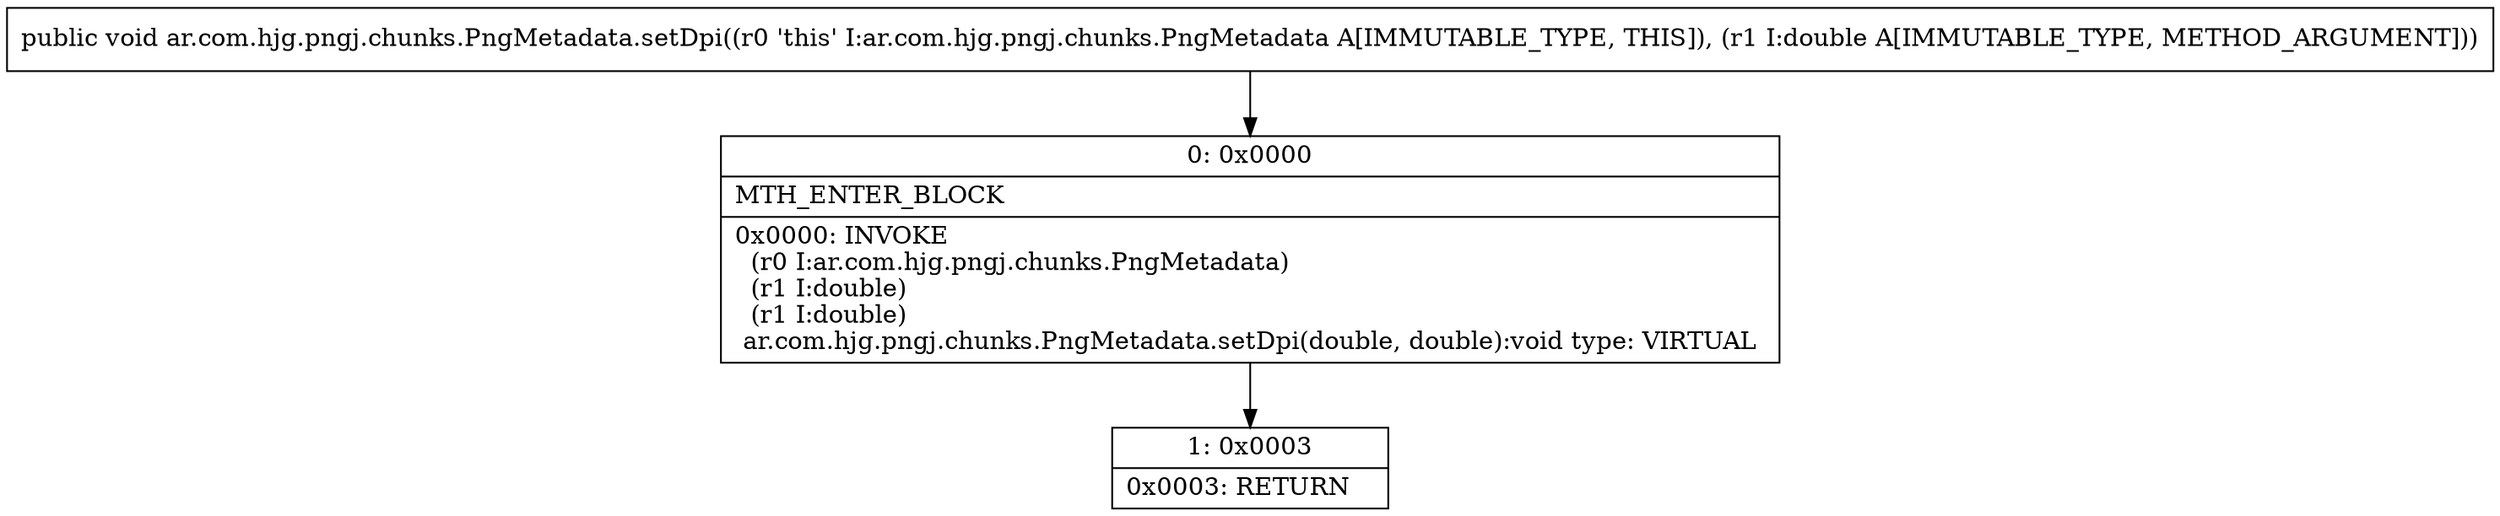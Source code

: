 digraph "CFG forar.com.hjg.pngj.chunks.PngMetadata.setDpi(D)V" {
Node_0 [shape=record,label="{0\:\ 0x0000|MTH_ENTER_BLOCK\l|0x0000: INVOKE  \l  (r0 I:ar.com.hjg.pngj.chunks.PngMetadata)\l  (r1 I:double)\l  (r1 I:double)\l ar.com.hjg.pngj.chunks.PngMetadata.setDpi(double, double):void type: VIRTUAL \l}"];
Node_1 [shape=record,label="{1\:\ 0x0003|0x0003: RETURN   \l}"];
MethodNode[shape=record,label="{public void ar.com.hjg.pngj.chunks.PngMetadata.setDpi((r0 'this' I:ar.com.hjg.pngj.chunks.PngMetadata A[IMMUTABLE_TYPE, THIS]), (r1 I:double A[IMMUTABLE_TYPE, METHOD_ARGUMENT])) }"];
MethodNode -> Node_0;
Node_0 -> Node_1;
}

